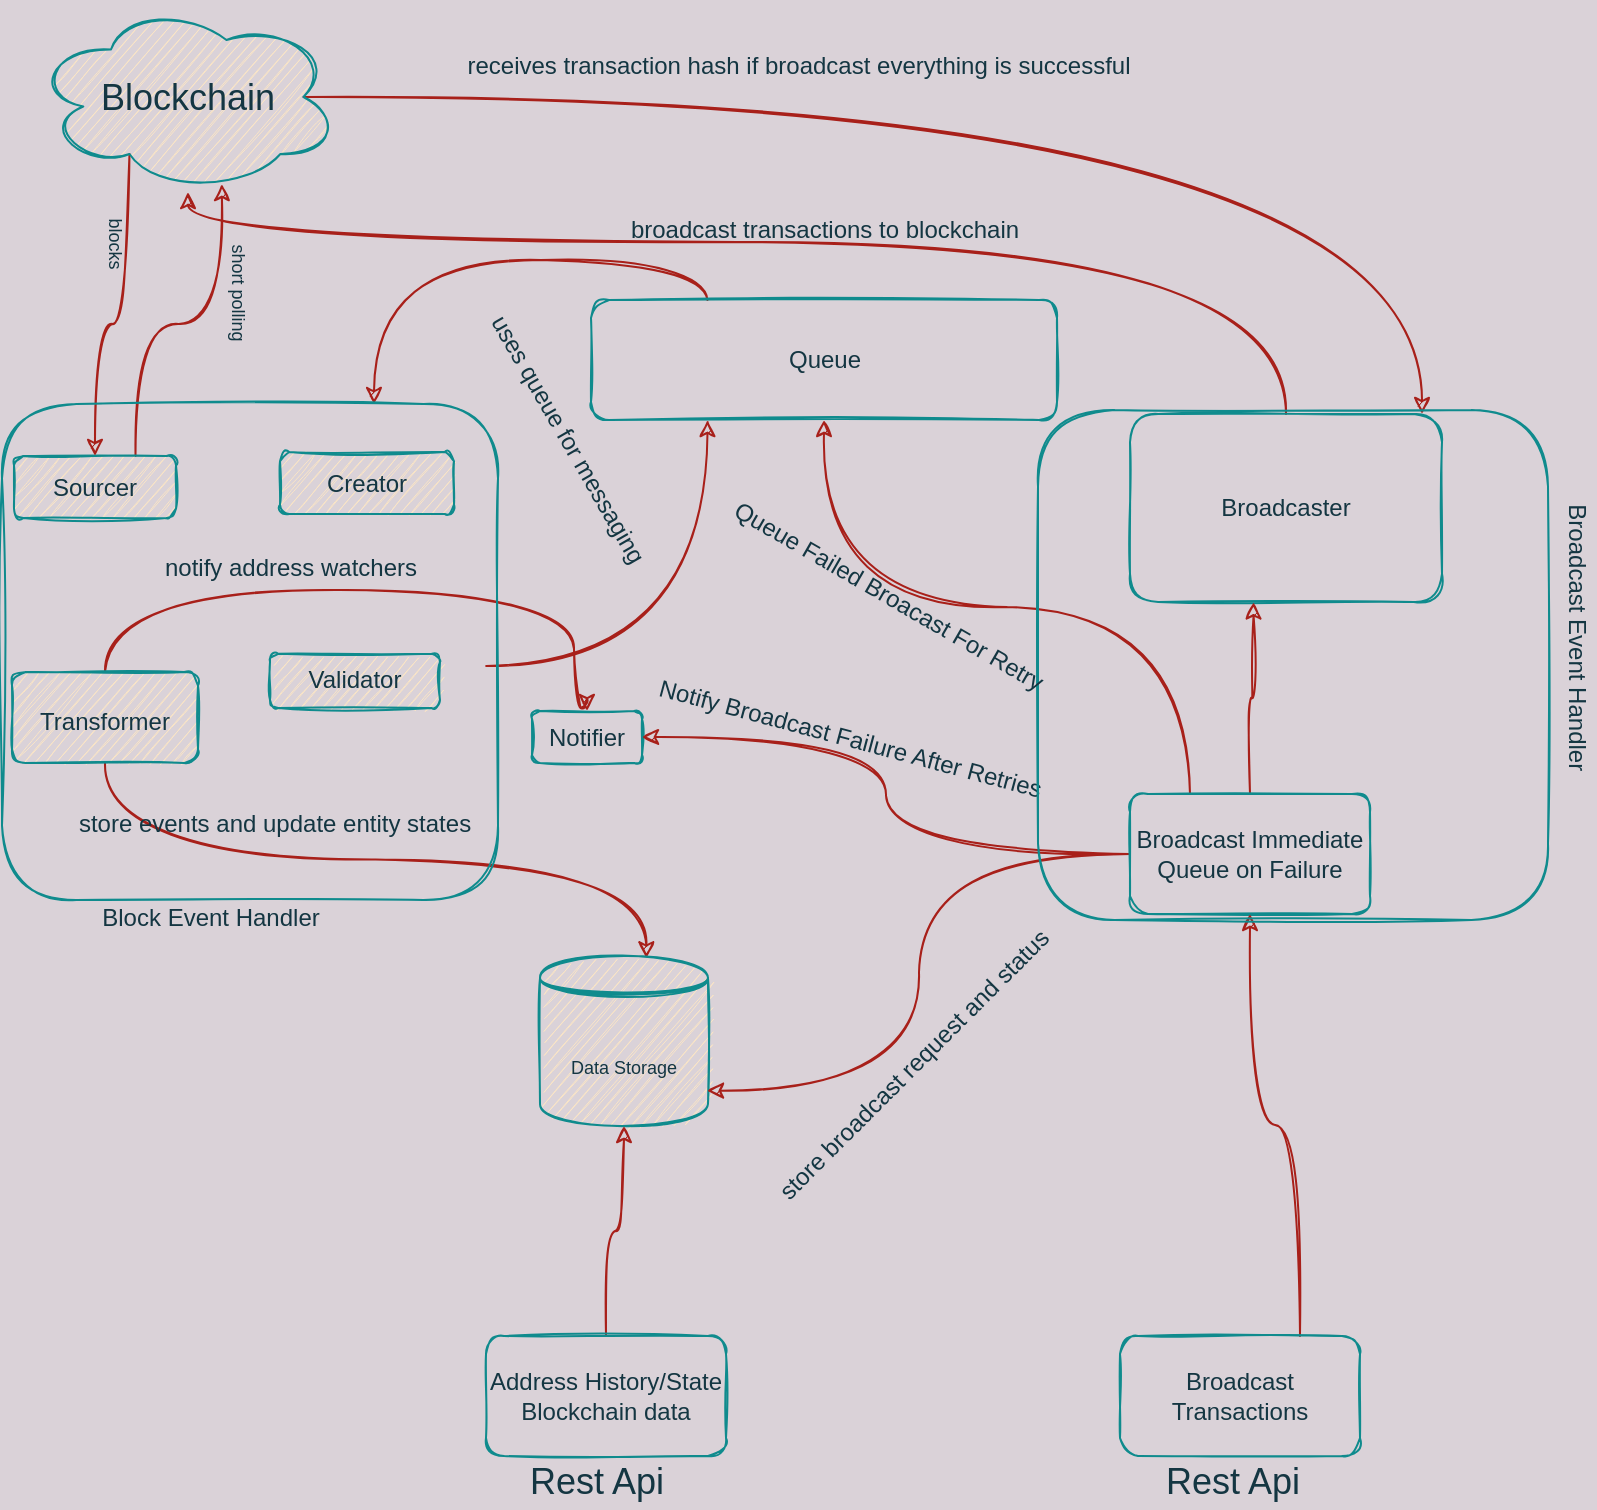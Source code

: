 <mxfile version="15.7.3" type="github">
  <diagram id="eepcZz_e675YRLKvBPKT" name="Page-1">
    <mxGraphModel dx="1426" dy="769" grid="0" gridSize="10" guides="1" tooltips="1" connect="1" arrows="1" fold="1" page="1" pageScale="1" pageWidth="850" pageHeight="1100" background="#DAD2D8" math="0" shadow="0">
      <root>
        <mxCell id="0" />
        <mxCell id="1" parent="0" />
        <mxCell id="Ki2qgAUkxYtfGfiVRThg-18" style="edgeStyle=orthogonalEdgeStyle;orthogonalLoop=1;jettySize=auto;html=1;exitX=0.75;exitY=0;exitDx=0;exitDy=0;fontSize=18;entryX=0.61;entryY=0.958;entryDx=0;entryDy=0;entryPerimeter=0;strokeColor=#A8201A;fontColor=#143642;labelBackgroundColor=#DAD2D8;sketch=1;curved=1;" parent="1" source="Ki2qgAUkxYtfGfiVRThg-4" target="Ki2qgAUkxYtfGfiVRThg-11" edge="1">
          <mxGeometry relative="1" as="geometry">
            <mxPoint x="120" y="204" as="targetPoint" />
          </mxGeometry>
        </mxCell>
        <mxCell id="Ki2qgAUkxYtfGfiVRThg-4" value="&lt;font style=&quot;font-size: 12px&quot;&gt;Sourcer&lt;/font&gt;" style="whiteSpace=wrap;html=1;fillColor=#FAE5C7;strokeColor=#0F8B8D;fontColor=#143642;sketch=1;rounded=1;" parent="1" vertex="1">
          <mxGeometry x="19" y="300" width="81" height="31" as="geometry" />
        </mxCell>
        <mxCell id="Ki2qgAUkxYtfGfiVRThg-5" value="&lt;font style=&quot;font-size: 12px&quot;&gt;Creator&lt;/font&gt;" style="whiteSpace=wrap;html=1;fillColor=#FAE5C7;strokeColor=#0F8B8D;fontColor=#143642;sketch=1;rounded=1;" parent="1" vertex="1">
          <mxGeometry x="152" y="298" width="87" height="31" as="geometry" />
        </mxCell>
        <mxCell id="Ki2qgAUkxYtfGfiVRThg-6" value="&lt;font style=&quot;font-size: 12px&quot;&gt;Validator&lt;/font&gt;" style="whiteSpace=wrap;html=1;fillColor=#FAE5C7;strokeColor=#0F8B8D;fontColor=#143642;sketch=1;rounded=1;" parent="1" vertex="1">
          <mxGeometry x="147" y="398.88" width="85" height="27.12" as="geometry" />
        </mxCell>
        <mxCell id="Ki2qgAUkxYtfGfiVRThg-21" style="edgeStyle=orthogonalEdgeStyle;orthogonalLoop=1;jettySize=auto;html=1;exitX=0.5;exitY=1;exitDx=0;exitDy=0;entryX=0.633;entryY=0.014;entryDx=0;entryDy=0;entryPerimeter=0;fontSize=9;strokeColor=#A8201A;fontColor=#143642;labelBackgroundColor=#DAD2D8;sketch=1;curved=1;" parent="1" source="Ki2qgAUkxYtfGfiVRThg-9" target="Ki2qgAUkxYtfGfiVRThg-20" edge="1">
          <mxGeometry relative="1" as="geometry" />
        </mxCell>
        <mxCell id="Ki2qgAUkxYtfGfiVRThg-32" style="edgeStyle=orthogonalEdgeStyle;orthogonalLoop=1;jettySize=auto;html=1;exitX=0.5;exitY=0;exitDx=0;exitDy=0;strokeColor=#A8201A;fontColor=#143642;labelBackgroundColor=#DAD2D8;entryX=0.5;entryY=0;entryDx=0;entryDy=0;sketch=1;curved=1;" parent="1" source="Ki2qgAUkxYtfGfiVRThg-9" target="Ki2qgAUkxYtfGfiVRThg-31" edge="1">
          <mxGeometry relative="1" as="geometry">
            <mxPoint x="299" y="419" as="targetPoint" />
            <Array as="points">
              <mxPoint x="65" y="367" />
              <mxPoint x="299" y="367" />
              <mxPoint x="299" y="426" />
            </Array>
          </mxGeometry>
        </mxCell>
        <mxCell id="Ki2qgAUkxYtfGfiVRThg-9" value="&lt;font style=&quot;font-size: 12px&quot;&gt;Transformer&lt;/font&gt;" style="whiteSpace=wrap;html=1;fontSize=18;fillColor=#FAE5C7;strokeColor=#0F8B8D;fontColor=#143642;sketch=1;rounded=1;" parent="1" vertex="1">
          <mxGeometry x="18" y="408" width="93" height="45.5" as="geometry" />
        </mxCell>
        <mxCell id="Ki2qgAUkxYtfGfiVRThg-16" style="edgeStyle=orthogonalEdgeStyle;orthogonalLoop=1;jettySize=auto;html=1;exitX=0.31;exitY=0.8;exitDx=0;exitDy=0;exitPerimeter=0;fontSize=18;strokeColor=#A8201A;fontColor=#143642;labelBackgroundColor=#DAD2D8;sketch=1;curved=1;" parent="1" source="Ki2qgAUkxYtfGfiVRThg-11" target="Ki2qgAUkxYtfGfiVRThg-4" edge="1">
          <mxGeometry relative="1" as="geometry" />
        </mxCell>
        <mxCell id="Ki2qgAUkxYtfGfiVRThg-38" style="edgeStyle=orthogonalEdgeStyle;orthogonalLoop=1;jettySize=auto;html=1;exitX=0.875;exitY=0.5;exitDx=0;exitDy=0;exitPerimeter=0;entryX=0.936;entryY=0;entryDx=0;entryDy=0;entryPerimeter=0;strokeColor=#A8201A;fontColor=#143642;labelBackgroundColor=#DAD2D8;sketch=1;curved=1;" parent="1" source="Ki2qgAUkxYtfGfiVRThg-11" target="Ki2qgAUkxYtfGfiVRThg-35" edge="1">
          <mxGeometry relative="1" as="geometry" />
        </mxCell>
        <mxCell id="Ki2qgAUkxYtfGfiVRThg-11" value="Blockchain" style="ellipse;shape=cloud;whiteSpace=wrap;html=1;fontSize=18;fillColor=#FAE5C7;strokeColor=#0F8B8D;fontColor=#143642;sketch=1;rounded=1;" parent="1" vertex="1">
          <mxGeometry x="29" y="73" width="154" height="95" as="geometry" />
        </mxCell>
        <mxCell id="Ki2qgAUkxYtfGfiVRThg-19" value="&lt;font style=&quot;font-size: 9px&quot;&gt;short polling&lt;/font&gt;" style="text;html=1;align=center;verticalAlign=middle;resizable=0;points=[];autosize=1;strokeColor=none;fillColor=none;fontSize=18;rotation=90;fontColor=#143642;sketch=1;rounded=1;" parent="1" vertex="1">
          <mxGeometry x="105" y="203" width="59" height="29" as="geometry" />
        </mxCell>
        <mxCell id="Ki2qgAUkxYtfGfiVRThg-20" value="Data Storage" style="shape=datastore;whiteSpace=wrap;html=1;fontSize=9;fillColor=#FAE5C7;strokeColor=#0F8B8D;fontColor=#143642;sketch=1;rounded=1;" parent="1" vertex="1">
          <mxGeometry x="282" y="550" width="84" height="85" as="geometry" />
        </mxCell>
        <mxCell id="Ki2qgAUkxYtfGfiVRThg-27" value="Block Event Handler" style="text;html=1;align=center;verticalAlign=middle;resizable=0;points=[];autosize=1;strokeColor=none;fillColor=none;fontSize=12;rotation=0;fontColor=#143642;sketch=1;rounded=1;" parent="1" vertex="1">
          <mxGeometry x="57" y="522" width="119" height="18" as="geometry" />
        </mxCell>
        <mxCell id="Ki2qgAUkxYtfGfiVRThg-29" value="&lt;font style=&quot;font-size: 9px&quot;&gt;blocks&lt;/font&gt;" style="text;html=1;align=center;verticalAlign=middle;resizable=0;points=[];autosize=1;strokeColor=none;fillColor=none;fontSize=12;rotation=90;fontColor=#143642;sketch=1;rounded=1;" parent="1" vertex="1">
          <mxGeometry x="53" y="184" width="36" height="19" as="geometry" />
        </mxCell>
        <mxCell id="Ki2qgAUkxYtfGfiVRThg-31" value="Notifier" style="whiteSpace=wrap;html=1;fillColor=none;strokeColor=#0F8B8D;fontColor=#143642;sketch=1;rounded=1;" parent="1" vertex="1">
          <mxGeometry x="278" y="427.5" width="55" height="26" as="geometry" />
        </mxCell>
        <mxCell id="Ki2qgAUkxYtfGfiVRThg-34" style="edgeStyle=orthogonalEdgeStyle;orthogonalLoop=1;jettySize=auto;html=1;exitX=0.5;exitY=0;exitDx=0;exitDy=0;entryX=0.5;entryY=1;entryDx=0;entryDy=0;strokeColor=#A8201A;fontColor=#143642;labelBackgroundColor=#DAD2D8;sketch=1;curved=1;" parent="1" source="Ki2qgAUkxYtfGfiVRThg-33" target="Ki2qgAUkxYtfGfiVRThg-20" edge="1">
          <mxGeometry relative="1" as="geometry" />
        </mxCell>
        <mxCell id="Ki2qgAUkxYtfGfiVRThg-33" value="Address History/State&lt;br&gt;Blockchain data" style="whiteSpace=wrap;html=1;fillColor=none;strokeColor=#0F8B8D;fontColor=#143642;sketch=1;rounded=1;" parent="1" vertex="1">
          <mxGeometry x="255" y="740" width="120" height="60" as="geometry" />
        </mxCell>
        <mxCell id="Ki2qgAUkxYtfGfiVRThg-36" style="edgeStyle=orthogonalEdgeStyle;orthogonalLoop=1;jettySize=auto;html=1;exitX=0.5;exitY=0;exitDx=0;exitDy=0;strokeColor=#A8201A;fontColor=#143642;labelBackgroundColor=#DAD2D8;sketch=1;curved=1;" parent="1" source="Ki2qgAUkxYtfGfiVRThg-35" target="Ki2qgAUkxYtfGfiVRThg-11" edge="1">
          <mxGeometry relative="1" as="geometry">
            <mxPoint x="281.333" y="129" as="targetPoint" />
            <Array as="points">
              <mxPoint x="655" y="193" />
              <mxPoint x="106" y="193" />
            </Array>
          </mxGeometry>
        </mxCell>
        <mxCell id="Ki2qgAUkxYtfGfiVRThg-35" value="Broadcaster" style="whiteSpace=wrap;html=1;fillColor=none;strokeColor=#0F8B8D;fontColor=#143642;sketch=1;rounded=1;" parent="1" vertex="1">
          <mxGeometry x="577" y="279" width="156" height="94" as="geometry" />
        </mxCell>
        <mxCell id="Ki2qgAUkxYtfGfiVRThg-37" value="broadcast transactions to blockchain" style="text;html=1;align=center;verticalAlign=middle;resizable=0;points=[];autosize=1;strokeColor=none;fillColor=none;fontColor=#143642;sketch=1;rounded=1;" parent="1" vertex="1">
          <mxGeometry x="322" y="178" width="204" height="18" as="geometry" />
        </mxCell>
        <mxCell id="Ki2qgAUkxYtfGfiVRThg-39" value="receives transaction hash if broadcast everything is successful" style="text;html=1;align=center;verticalAlign=middle;resizable=0;points=[];autosize=1;strokeColor=none;fillColor=none;fontColor=#143642;sketch=1;rounded=1;" parent="1" vertex="1">
          <mxGeometry x="240" y="96" width="342" height="18" as="geometry" />
        </mxCell>
        <mxCell id="Ki2qgAUkxYtfGfiVRThg-41" style="edgeStyle=orthogonalEdgeStyle;orthogonalLoop=1;jettySize=auto;html=1;exitX=0.5;exitY=0;exitDx=0;exitDy=0;entryX=0.396;entryY=1.002;entryDx=0;entryDy=0;entryPerimeter=0;strokeColor=#A8201A;fontColor=#143642;labelBackgroundColor=#DAD2D8;sketch=1;curved=1;" parent="1" source="Ki2qgAUkxYtfGfiVRThg-40" target="Ki2qgAUkxYtfGfiVRThg-35" edge="1">
          <mxGeometry relative="1" as="geometry" />
        </mxCell>
        <mxCell id="Ki2qgAUkxYtfGfiVRThg-44" style="edgeStyle=orthogonalEdgeStyle;orthogonalLoop=1;jettySize=auto;html=1;exitX=0;exitY=0.5;exitDx=0;exitDy=0;entryX=0.994;entryY=0.792;entryDx=0;entryDy=0;entryPerimeter=0;strokeColor=#A8201A;fontColor=#143642;labelBackgroundColor=#DAD2D8;sketch=1;curved=1;" parent="1" source="Ki2qgAUkxYtfGfiVRThg-40" target="Ki2qgAUkxYtfGfiVRThg-20" edge="1">
          <mxGeometry relative="1" as="geometry" />
        </mxCell>
        <mxCell id="Ki2qgAUkxYtfGfiVRThg-51" style="edgeStyle=orthogonalEdgeStyle;orthogonalLoop=1;jettySize=auto;html=1;exitX=0;exitY=0.5;exitDx=0;exitDy=0;entryX=1;entryY=0.5;entryDx=0;entryDy=0;fontColor=#143642;strokeColor=#A8201A;fillColor=#FAE5C7;labelBackgroundColor=#DAD2D8;sketch=1;curved=1;" parent="1" source="Ki2qgAUkxYtfGfiVRThg-40" target="Ki2qgAUkxYtfGfiVRThg-31" edge="1">
          <mxGeometry relative="1" as="geometry" />
        </mxCell>
        <mxCell id="Ki2qgAUkxYtfGfiVRThg-55" style="edgeStyle=orthogonalEdgeStyle;orthogonalLoop=1;jettySize=auto;html=1;exitX=0.25;exitY=0;exitDx=0;exitDy=0;entryX=0.5;entryY=1;entryDx=0;entryDy=0;fontColor=#143642;strokeColor=#A8201A;fillColor=#FAE5C7;labelBackgroundColor=#DAD2D8;sketch=1;curved=1;" parent="1" source="Ki2qgAUkxYtfGfiVRThg-40" target="Ki2qgAUkxYtfGfiVRThg-54" edge="1">
          <mxGeometry relative="1" as="geometry" />
        </mxCell>
        <mxCell id="Ki2qgAUkxYtfGfiVRThg-40" value="Broadcast Immediate Queue on Failure" style="whiteSpace=wrap;html=1;fillColor=none;strokeColor=#0F8B8D;fontColor=#143642;sketch=1;rounded=1;" parent="1" vertex="1">
          <mxGeometry x="577" y="469" width="120" height="60" as="geometry" />
        </mxCell>
        <mxCell id="Ki2qgAUkxYtfGfiVRThg-43" style="edgeStyle=orthogonalEdgeStyle;orthogonalLoop=1;jettySize=auto;html=1;exitX=0.75;exitY=0;exitDx=0;exitDy=0;strokeColor=#A8201A;fontColor=#143642;labelBackgroundColor=#DAD2D8;sketch=1;curved=1;" parent="1" source="Ki2qgAUkxYtfGfiVRThg-42" target="Ki2qgAUkxYtfGfiVRThg-40" edge="1">
          <mxGeometry relative="1" as="geometry" />
        </mxCell>
        <mxCell id="Ki2qgAUkxYtfGfiVRThg-42" value="Broadcast Transactions" style="whiteSpace=wrap;html=1;fillColor=none;strokeColor=#0F8B8D;fontColor=#143642;sketch=1;rounded=1;" parent="1" vertex="1">
          <mxGeometry x="572" y="740" width="120" height="60" as="geometry" />
        </mxCell>
        <mxCell id="Ki2qgAUkxYtfGfiVRThg-45" value="Broadcast Event Handler" style="text;html=1;align=center;verticalAlign=middle;resizable=0;points=[];autosize=1;strokeColor=none;fillColor=none;rotation=90;fontColor=#143642;sketch=1;rounded=1;" parent="1" vertex="1">
          <mxGeometry x="729" y="380.88" width="143" height="18" as="geometry" />
        </mxCell>
        <mxCell id="Ki2qgAUkxYtfGfiVRThg-46" value="&lt;font style=&quot;font-size: 18px&quot;&gt;Rest Api&lt;/font&gt;" style="text;html=1;align=center;verticalAlign=middle;resizable=0;points=[];autosize=1;strokeColor=none;fillColor=none;fontColor=#143642;sketch=1;rounded=1;" parent="1" vertex="1">
          <mxGeometry x="271" y="803" width="77" height="20" as="geometry" />
        </mxCell>
        <mxCell id="Ki2qgAUkxYtfGfiVRThg-47" value="Rest Api" style="text;html=1;align=center;verticalAlign=middle;resizable=0;points=[];autosize=1;strokeColor=none;fillColor=none;fontSize=18;fontColor=#143642;sketch=1;rounded=1;" parent="1" vertex="1">
          <mxGeometry x="589" y="800" width="77" height="26" as="geometry" />
        </mxCell>
        <mxCell id="Ki2qgAUkxYtfGfiVRThg-61" style="edgeStyle=orthogonalEdgeStyle;orthogonalLoop=1;jettySize=auto;html=1;exitX=1.017;exitY=0.575;exitDx=0;exitDy=0;entryX=0.25;entryY=1;entryDx=0;entryDy=0;fontColor=#143642;strokeColor=#A8201A;fillColor=#FAE5C7;labelBackgroundColor=#DAD2D8;exitPerimeter=0;sketch=1;curved=1;" parent="1" target="Ki2qgAUkxYtfGfiVRThg-54" edge="1">
          <mxGeometry relative="1" as="geometry">
            <mxPoint x="255.08" y="405" as="sourcePoint" />
          </mxGeometry>
        </mxCell>
        <mxCell id="Ki2qgAUkxYtfGfiVRThg-52" value="Notify Broadcast Failure After Retries&lt;br&gt;&amp;nbsp;" style="text;html=1;align=center;verticalAlign=middle;resizable=0;points=[];autosize=1;strokeColor=none;fillColor=none;fontColor=#143642;rotation=15;sketch=1;rounded=1;" parent="1" vertex="1">
          <mxGeometry x="331" y="432" width="207" height="32" as="geometry" />
        </mxCell>
        <mxCell id="Ki2qgAUkxYtfGfiVRThg-65" style="edgeStyle=orthogonalEdgeStyle;orthogonalLoop=1;jettySize=auto;html=1;exitX=0.25;exitY=0;exitDx=0;exitDy=0;entryX=0.75;entryY=0;entryDx=0;entryDy=0;fontColor=#143642;strokeColor=#A8201A;fillColor=#FAE5C7;labelBackgroundColor=#DAD2D8;sketch=1;curved=1;" parent="1" source="Ki2qgAUkxYtfGfiVRThg-54" target="Ki2qgAUkxYtfGfiVRThg-75" edge="1">
          <mxGeometry relative="1" as="geometry">
            <mxPoint x="131" y="267" as="targetPoint" />
          </mxGeometry>
        </mxCell>
        <mxCell id="Ki2qgAUkxYtfGfiVRThg-54" value="Queue" style="whiteSpace=wrap;html=1;fontColor=#143642;strokeColor=#0F8B8D;fillColor=none;sketch=1;rounded=1;" parent="1" vertex="1">
          <mxGeometry x="307.5" y="222" width="233" height="60" as="geometry" />
        </mxCell>
        <mxCell id="Ki2qgAUkxYtfGfiVRThg-56" value="" style="whiteSpace=wrap;html=1;aspect=fixed;fontColor=#143642;strokeColor=#0F8B8D;fillColor=none;sketch=1;rounded=1;" parent="1" vertex="1">
          <mxGeometry x="531" y="277" width="255" height="255" as="geometry" />
        </mxCell>
        <mxCell id="Ki2qgAUkxYtfGfiVRThg-57" value="Queue Failed Broacast For Retry" style="text;html=1;align=center;verticalAlign=middle;resizable=0;points=[];autosize=1;strokeColor=none;fillColor=none;fontColor=#143642;rotation=30;sketch=1;rounded=1;" parent="1" vertex="1">
          <mxGeometry x="363" y="361" width="186" height="18" as="geometry" />
        </mxCell>
        <mxCell id="Ki2qgAUkxYtfGfiVRThg-66" value="uses queue for messaging" style="text;html=1;align=center;verticalAlign=middle;resizable=0;points=[];autosize=1;strokeColor=none;fillColor=none;fontColor=#143642;rotation=60;sketch=1;rounded=1;" parent="1" vertex="1">
          <mxGeometry x="220" y="282" width="151" height="18" as="geometry" />
        </mxCell>
        <mxCell id="Ki2qgAUkxYtfGfiVRThg-71" value="notify address watchers" style="text;html=1;align=center;verticalAlign=middle;resizable=0;points=[];autosize=1;strokeColor=none;fillColor=none;fontColor=#143642;sketch=1;rounded=1;" parent="1" vertex="1">
          <mxGeometry x="89" y="347" width="136" height="18" as="geometry" />
        </mxCell>
        <mxCell id="Ki2qgAUkxYtfGfiVRThg-72" value="store broadcast request and status" style="text;html=1;align=center;verticalAlign=middle;resizable=0;points=[];autosize=1;strokeColor=none;fillColor=none;fontColor=#143642;rotation=-45;sketch=1;rounded=1;" parent="1" vertex="1">
          <mxGeometry x="371" y="596" width="195" height="18" as="geometry" />
        </mxCell>
        <mxCell id="Ki2qgAUkxYtfGfiVRThg-73" value="store events and update entity states" style="text;html=1;align=center;verticalAlign=middle;resizable=0;points=[];autosize=1;strokeColor=none;fillColor=none;fontColor=#143642;rotation=0;sketch=1;rounded=1;" parent="1" vertex="1">
          <mxGeometry x="46" y="475" width="206" height="18" as="geometry" />
        </mxCell>
        <mxCell id="Ki2qgAUkxYtfGfiVRThg-75" value="" style="whiteSpace=wrap;html=1;aspect=fixed;fontColor=#143642;strokeColor=#0F8B8D;fillColor=none;sketch=1;rounded=1;" parent="1" vertex="1">
          <mxGeometry x="13" y="274" width="248" height="248" as="geometry" />
        </mxCell>
      </root>
    </mxGraphModel>
  </diagram>
</mxfile>

